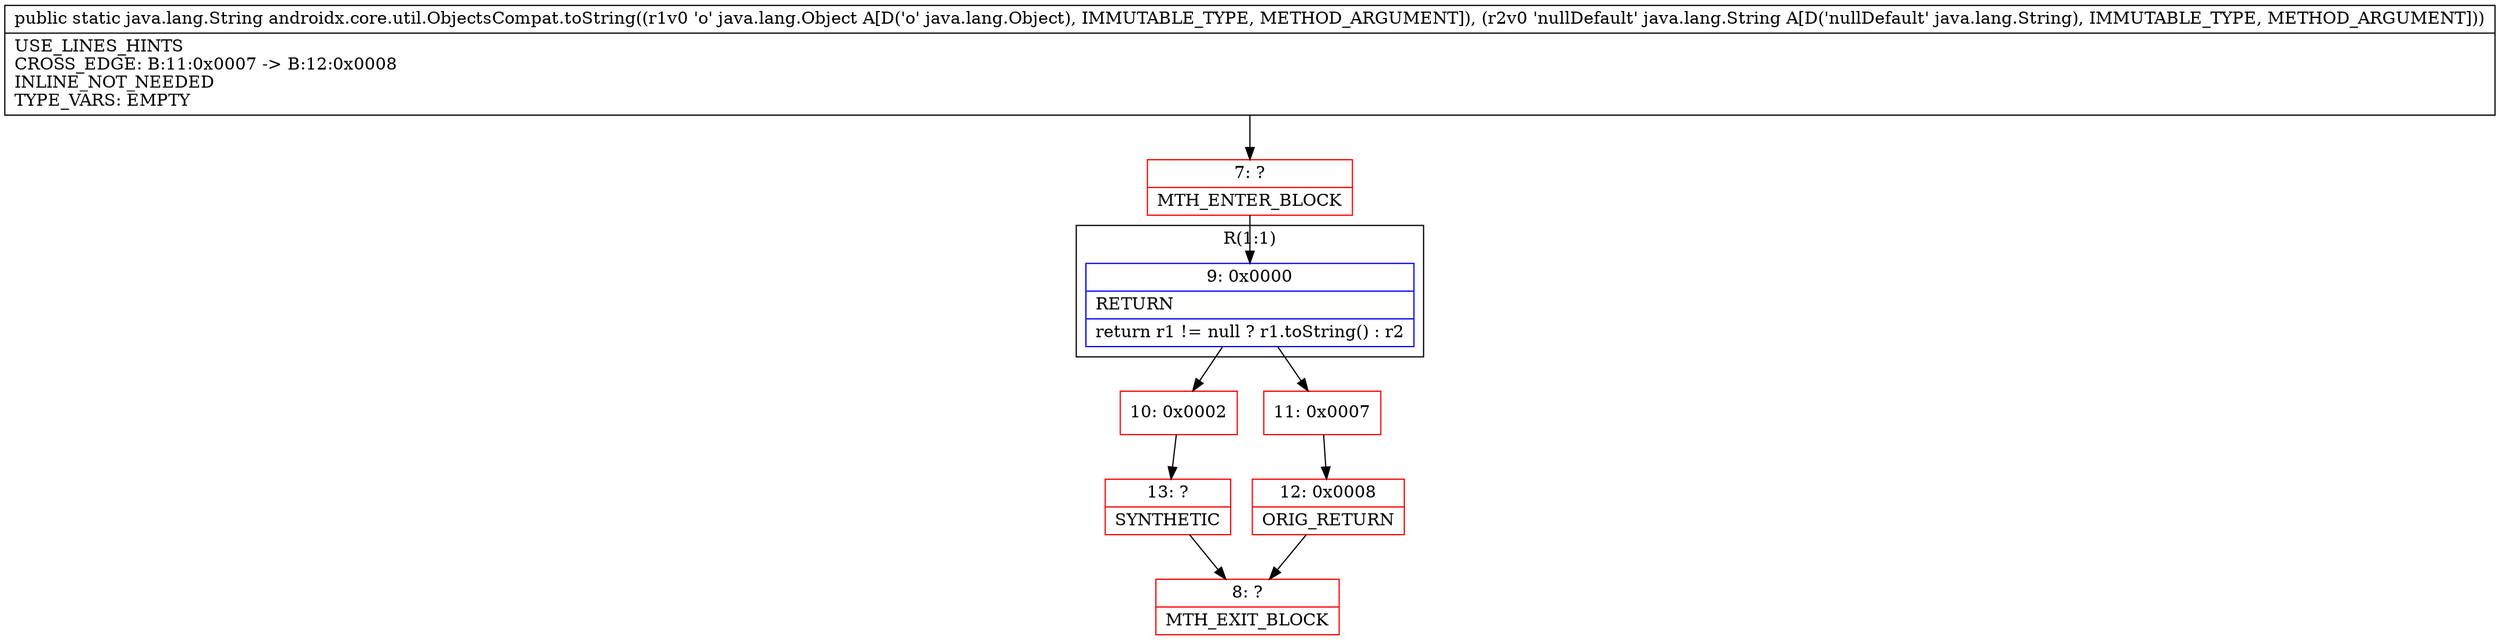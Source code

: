 digraph "CFG forandroidx.core.util.ObjectsCompat.toString(Ljava\/lang\/Object;Ljava\/lang\/String;)Ljava\/lang\/String;" {
subgraph cluster_Region_1591317534 {
label = "R(1:1)";
node [shape=record,color=blue];
Node_9 [shape=record,label="{9\:\ 0x0000|RETURN\l|return r1 != null ? r1.toString() : r2\l}"];
}
Node_7 [shape=record,color=red,label="{7\:\ ?|MTH_ENTER_BLOCK\l}"];
Node_10 [shape=record,color=red,label="{10\:\ 0x0002}"];
Node_13 [shape=record,color=red,label="{13\:\ ?|SYNTHETIC\l}"];
Node_8 [shape=record,color=red,label="{8\:\ ?|MTH_EXIT_BLOCK\l}"];
Node_11 [shape=record,color=red,label="{11\:\ 0x0007}"];
Node_12 [shape=record,color=red,label="{12\:\ 0x0008|ORIG_RETURN\l}"];
MethodNode[shape=record,label="{public static java.lang.String androidx.core.util.ObjectsCompat.toString((r1v0 'o' java.lang.Object A[D('o' java.lang.Object), IMMUTABLE_TYPE, METHOD_ARGUMENT]), (r2v0 'nullDefault' java.lang.String A[D('nullDefault' java.lang.String), IMMUTABLE_TYPE, METHOD_ARGUMENT]))  | USE_LINES_HINTS\lCROSS_EDGE: B:11:0x0007 \-\> B:12:0x0008\lINLINE_NOT_NEEDED\lTYPE_VARS: EMPTY\l}"];
MethodNode -> Node_7;Node_9 -> Node_10;
Node_9 -> Node_11;
Node_7 -> Node_9;
Node_10 -> Node_13;
Node_13 -> Node_8;
Node_11 -> Node_12;
Node_12 -> Node_8;
}

